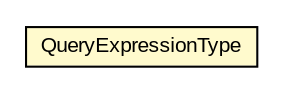 #!/usr/local/bin/dot
#
# Class diagram 
# Generated by UMLGraph version R5_6-24-gf6e263 (http://www.umlgraph.org/)
#

digraph G {
	edge [fontname="arial",fontsize=10,labelfontname="arial",labelfontsize=10];
	node [fontname="arial",fontsize=10,shape=plaintext];
	nodesep=0.25;
	ranksep=0.5;
	// org.oasis_open.docs.wsrf.rp_2.QueryExpressionType
	c298456 [label=<<table title="org.oasis_open.docs.wsrf.rp_2.QueryExpressionType" border="0" cellborder="1" cellspacing="0" cellpadding="2" port="p" bgcolor="lemonChiffon" href="./QueryExpressionType.html">
		<tr><td><table border="0" cellspacing="0" cellpadding="1">
<tr><td align="center" balign="center"> QueryExpressionType </td></tr>
		</table></td></tr>
		</table>>, URL="./QueryExpressionType.html", fontname="arial", fontcolor="black", fontsize=10.0];
}

